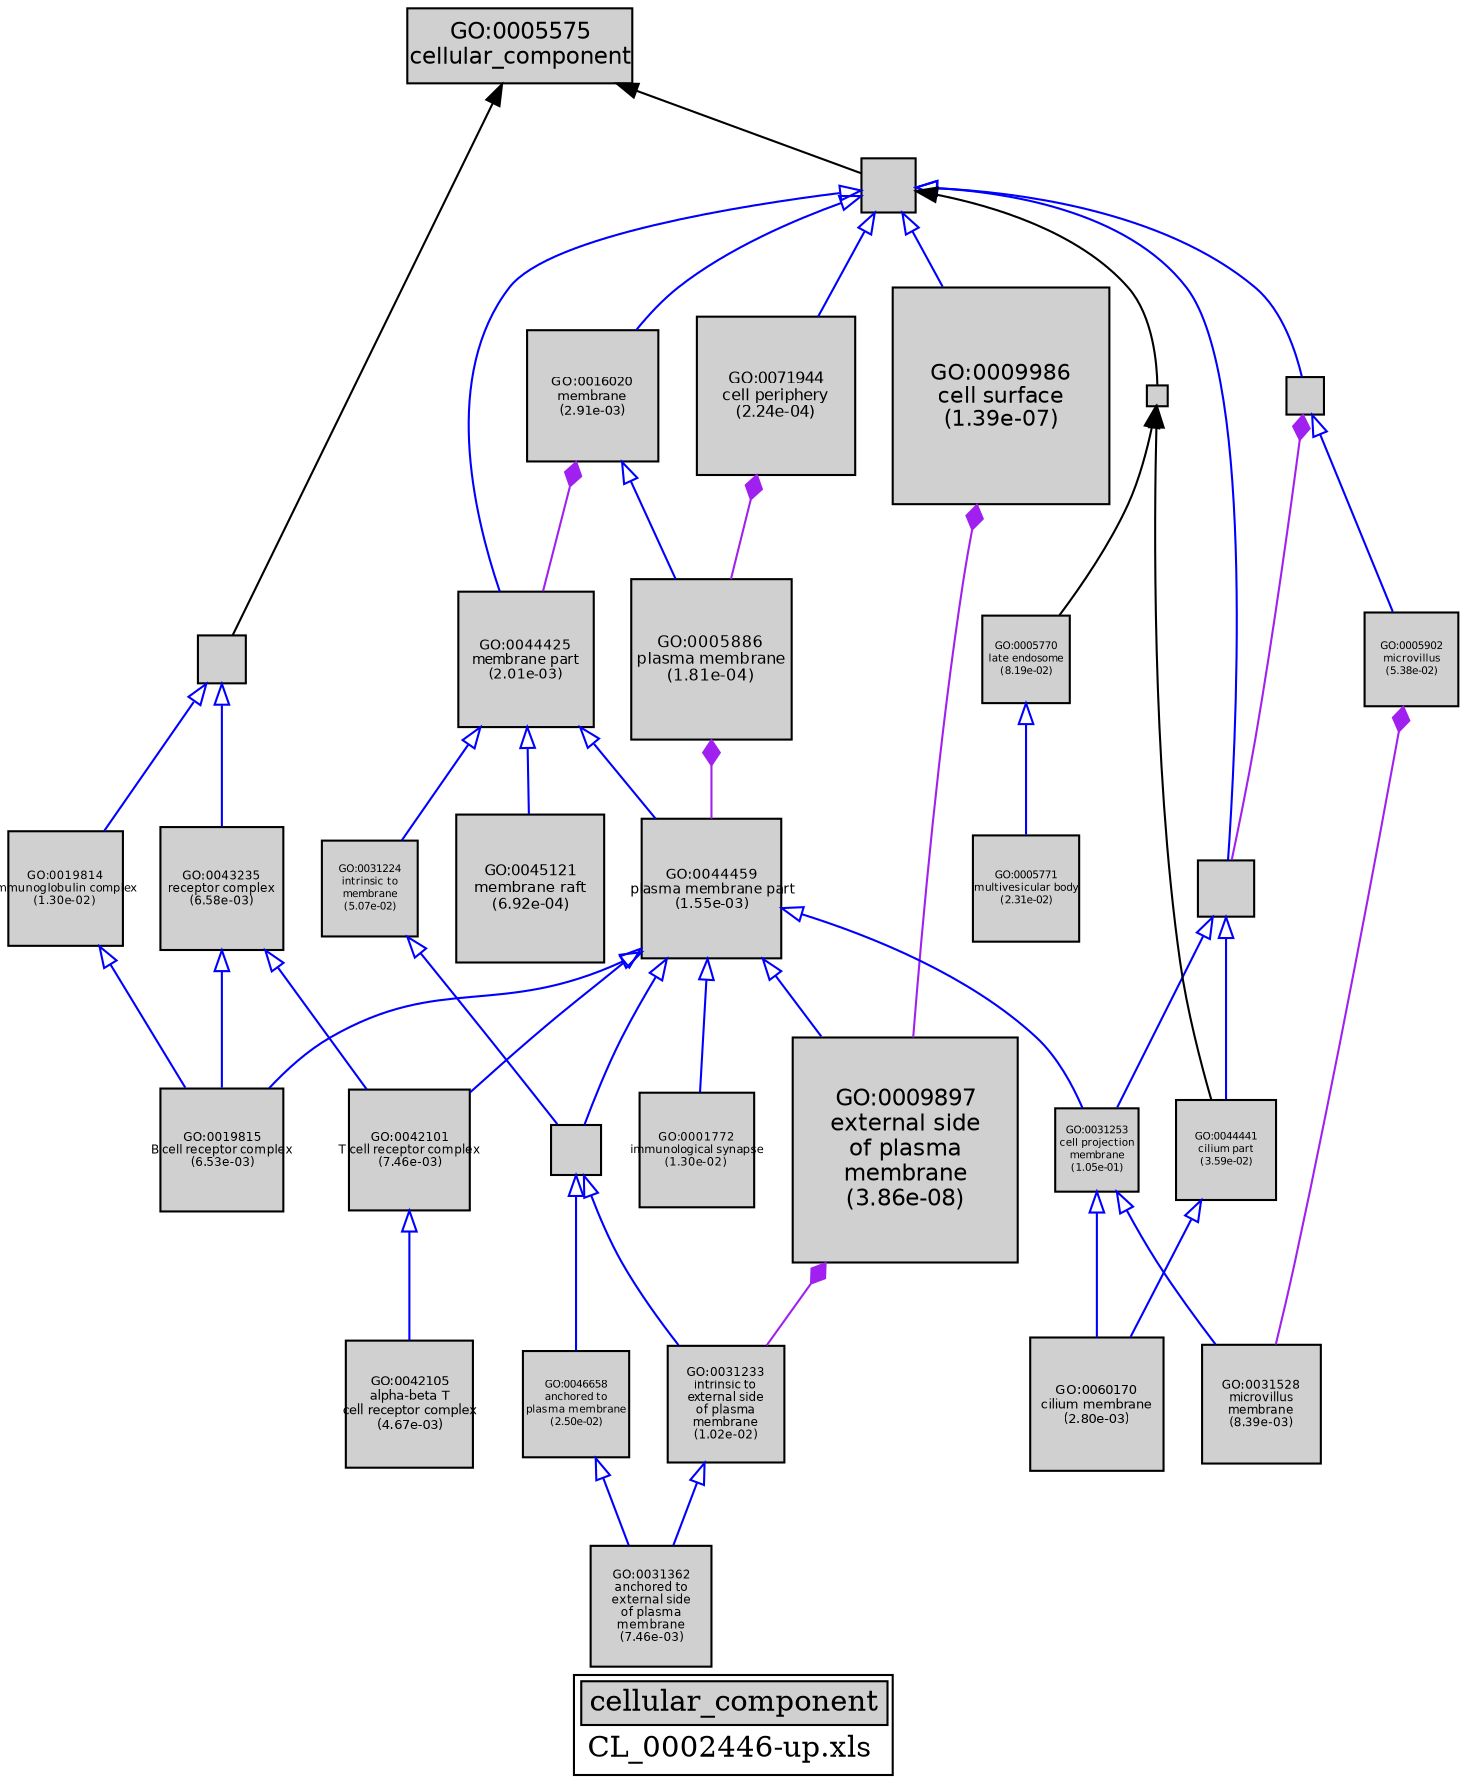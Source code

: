 digraph "cellular_component" {
graph [ bgcolor = "#FFFFFF", label = <<TABLE COLOR="black" BGCOLOR="white"><TR><TD COLSPAN="2" BGCOLOR="#D0D0D0"><FONT COLOR="black">cellular_component</FONT></TD></TR><TR><TD BORDER="0">CL_0002446-up.xls</TD></TR></TABLE>> ];
node [ fontname = "Helvetica" ];

subgraph "nodes" {

node [ style = "filled", fixedsize = "true", width = 1, shape = "box", fontsize = 9, fillcolor = "#D0D0D0", fontcolor = "black", color = "black" ];

"GO:0005886" [ URL = "#GO:0005886", label = <<TABLE BORDER="0"><TR><TD>GO:0005886<BR/>plasma membrane<BR/>(1.81e-04)</TD></TR></TABLE>>, width = 1.06823002871, shape = "box", fontsize = 7.69125620674, height = 1.06823002871 ];
"GO:0071944" [ URL = "#GO:0071944", label = <<TABLE BORDER="0"><TR><TD>GO:0071944<BR/>cell periphery<BR/>(2.24e-04)</TD></TR></TABLE>>, width = 1.05501600435, shape = "box", fontsize = 7.59611523135, height = 1.05501600435 ];
"GO:0044425" [ URL = "#GO:0044425", label = <<TABLE BORDER="0"><TR><TD>GO:0044425<BR/>membrane part<BR/>(2.01e-03)</TD></TR></TABLE>>, width = 0.908236760692, shape = "box", fontsize = 6.53930467698, height = 0.908236760692 ];
"GO:0031253" [ URL = "#GO:0031253", label = <<TABLE BORDER="0"><TR><TD>GO:0031253<BR/>cell projection<BR/>membrane<BR/>(1.05e-01)</TD></TR></TABLE>>, width = 0.5530369179, shape = "box", fontsize = 5.0, height = 0.5530369179 ];
"GO:0043234" [ URL = "#GO:0043234", label = "", width = 0.318029563803, shape = "box", height = 0.318029563803 ];
"GO:0016020" [ URL = "#GO:0016020", label = <<TABLE BORDER="0"><TR><TD>GO:0016020<BR/>membrane<BR/>(2.91e-03)</TD></TR></TABLE>>, width = 0.881100481615, shape = "box", fontsize = 6.34392346763, height = 0.881100481615 ];
"GO:0005575" [ URL = "#GO:0005575", label = <<TABLE BORDER="0"><TR><TD>GO:0005575<BR/>cellular_component</TD></TR></TABLE>>, width = 1.5, shape = "box", fontsize = 10.8 ];
"GO:0043235" [ URL = "#GO:0043235", label = <<TABLE BORDER="0"><TR><TD>GO:0043235<BR/>receptor complex<BR/>(6.58e-03)</TD></TR></TABLE>>, width = 0.818023001024, shape = "box", fontsize = 5.88976560737, height = 0.818023001024 ];
"GO:0005770" [ URL = "#GO:0005770", label = <<TABLE BORDER="0"><TR><TD>GO:0005770<BR/>late endosome<BR/>(8.19e-02)</TD></TR></TABLE>>, width = 0.581735167582, shape = "box", fontsize = 5.0, height = 0.581735167582 ];
"GO:0005902" [ URL = "#GO:0005902", label = <<TABLE BORDER="0"><TR><TD>GO:0005902<BR/>microvillus<BR/>(5.38e-02)</TD></TR></TABLE>>, width = 0.627264234559, shape = "box", fontsize = 5.0, height = 0.627264234559 ];
"GO:0031224" [ URL = "#GO:0031224", label = <<TABLE BORDER="0"><TR><TD>GO:0031224<BR/>intrinsic to<BR/>membrane<BR/>(5.07e-02)</TD></TR></TABLE>>, width = 0.633511677446, shape = "box", fontsize = 5.0, height = 0.633511677446 ];
"GO:0005771" [ URL = "#GO:0005771", label = <<TABLE BORDER="0"><TR><TD>GO:0005771<BR/>multivesicular body<BR/>(2.31e-02)</TD></TR></TABLE>>, width = 0.710071403814, shape = "box", fontsize = 5.11251410746, height = 0.710071403814 ];
"GO:0042101" [ URL = "#GO:0042101", label = <<TABLE BORDER="0"><TR><TD>GO:0042101<BR/>T cell receptor complex<BR/>(7.46e-03)</TD></TR></TABLE>>, width = 0.80793281925, shape = "box", fontsize = 5.8171162986, height = 0.80793281925 ];
"GO:0042105" [ URL = "#GO:0042105", label = <<TABLE BORDER="0"><TR><TD>GO:0042105<BR/>alpha-beta T<BR/>cell receptor complex<BR/>(4.67e-03)</TD></TR></TABLE>>, width = 0.845140044568, shape = "box", fontsize = 6.08500832089, height = 0.845140044568 ];
"GO:0019814" [ URL = "#GO:0019814", label = <<TABLE BORDER="0"><TR><TD>GO:0019814<BR/>immunoglobulin complex<BR/>(1.30e-02)</TD></TR></TABLE>>, width = 0.761354815283, shape = "box", fontsize = 5.48175467004, height = 0.761354815283 ];
"GO:0031233" [ URL = "#GO:0031233", label = <<TABLE BORDER="0"><TR><TD>GO:0031233<BR/>intrinsic to<BR/>external side<BR/>of plasma<BR/>membrane<BR/>(1.02e-02)</TD></TR></TABLE>>, width = 0.781752435681, shape = "box", fontsize = 5.62861753691, height = 0.781752435681 ];
"GO:0031226" [ URL = "#GO:0031226", label = "", width = 0.3289991386, shape = "box", height = 0.3289991386 ];
"GO:0060170" [ URL = "#GO:0060170", label = <<TABLE BORDER="0"><TR><TD>GO:0060170<BR/>cilium membrane<BR/>(2.80e-03)</TD></TR></TABLE>>, width = 0.88384513862, shape = "box", fontsize = 6.36368499807, height = 0.88384513862 ];
"GO:0031528" [ URL = "#GO:0031528", label = <<TABLE BORDER="0"><TR><TD>GO:0031528<BR/>microvillus<BR/>membrane<BR/>(8.39e-03)</TD></TR></TABLE>>, width = 0.798345890969, shape = "box", fontsize = 5.74809041498, height = 0.798345890969 ];
"GO:0044463" [ URL = "#GO:0044463", label = "", width = 0.370571927166, shape = "box", height = 0.370571927166 ];
"GO:0009986" [ URL = "#GO:0009986", label = <<TABLE BORDER="0"><TR><TD>GO:0009986<BR/>cell surface<BR/>(1.39e-07)</TD></TR></TABLE>>, width = 1.44300757676, shape = "box", fontsize = 10.3896545526, height = 1.44300757676 ];
"GO:0045121" [ URL = "#GO:0045121", label = <<TABLE BORDER="0"><TR><TD>GO:0045121<BR/>membrane raft<BR/>(6.92e-04)</TD></TR></TABLE>>, width = 0.982266767147, shape = "box", fontsize = 7.07232072346, height = 0.982266767147 ];
"GO:0042995" [ URL = "#GO:0042995", label = "", width = 0.247627573827, shape = "box", height = 0.247627573827 ];
"GO:0009897" [ URL = "#GO:0009897", label = <<TABLE BORDER="0"><TR><TD>GO:0009897<BR/>external side<BR/>of plasma<BR/>membrane<BR/>(3.86e-08)</TD></TR></TABLE>>, width = 1.5, shape = "box", fontsize = 10.8, height = 1.5 ];
"GO:0031362" [ URL = "#GO:0031362", label = <<TABLE BORDER="0"><TR><TD>GO:0031362<BR/>anchored to<BR/>external side<BR/>of plasma<BR/>membrane<BR/>(7.46e-03)</TD></TR></TABLE>>, width = 0.80793281925, shape = "box", fontsize = 5.8171162986, height = 0.80793281925 ];
"GO:0046658" [ URL = "#GO:0046658", label = <<TABLE BORDER="0"><TR><TD>GO:0046658<BR/>anchored to<BR/>plasma membrane<BR/>(2.50e-02)</TD></TR></TABLE>>, width = 0.703005126435, shape = "box", fontsize = 5.06163691033, height = 0.703005126435 ];
"GO:0019815" [ URL = "#GO:0019815", label = <<TABLE BORDER="0"><TR><TD>GO:0019815<BR/>B cell receptor complex<BR/>(6.53e-03)</TD></TR></TABLE>>, width = 0.818670479536, shape = "box", fontsize = 5.89442745266, height = 0.818670479536 ];
"GO:0044441" [ URL = "#GO:0044441", label = <<TABLE BORDER="0"><TR><TD>GO:0044441<BR/>cilium part<BR/>(3.59e-02)</TD></TR></TABLE>>, width = 0.66831543831, shape = "box", fontsize = 5.0, height = 0.66831543831 ];
"GO:0001772" [ URL = "#GO:0001772", label = <<TABLE BORDER="0"><TR><TD>GO:0001772<BR/>immunological synapse<BR/>(1.30e-02)</TD></TR></TABLE>>, width = 0.761354815283, shape = "box", fontsize = 5.48175467004, height = 0.761354815283 ];
"GO:0044459" [ URL = "#GO:0044459", label = <<TABLE BORDER="0"><TR><TD>GO:0044459<BR/>plasma membrane part<BR/>(1.55e-03)</TD></TR></TABLE>>, width = 0.92690357086, shape = "box", fontsize = 6.67370571019, height = 0.92690357086 ];
"GO:0043229" [ URL = "#GO:0043229", label = "", width = 0.133763433022, shape = "box", height = 0.133763433022 ];
"GO:0044464" [ URL = "#GO:0044464", label = "", width = 0.355858489527, shape = "box", height = 0.355858489527 ];
}
subgraph "edges" {


edge [ dir = "back", weight = 1 ];
subgraph "regulates" {


edge [ color = "cyan", arrowtail = "none" ];
subgraph "positive" {


edge [ color = "green", arrowtail = "vee" ];
}
subgraph "negative" {


edge [ color = "red", arrowtail = "tee" ];
}
}
subgraph "part_of" {


edge [ color = "purple", arrowtail = "diamond", weight = 2.5 ];
"GO:0042995" -> "GO:0044463";
"GO:0009897" -> "GO:0031233";
"GO:0016020" -> "GO:0044425";
"GO:0005886" -> "GO:0044459";
"GO:0071944" -> "GO:0005886";
"GO:0005902" -> "GO:0031528";
"GO:0009986" -> "GO:0009897";
}
subgraph "is_a" {


edge [ color = "blue", arrowtail = "empty", weight = 5.0 ];
"GO:0044425" -> "GO:0045121";
"GO:0044441" -> "GO:0060170";
"GO:0044425" -> "GO:0031224";
"GO:0044425" -> "GO:0044459";
"GO:0005770" -> "GO:0005771";
"GO:0042995" -> "GO:0005902";
"GO:0042101" -> "GO:0042105";
"GO:0031224" -> "GO:0031226";
"GO:0031253" -> "GO:0031528";
"GO:0019814" -> "GO:0019815";
"GO:0044464" -> "GO:0071944";
"GO:0044459" -> "GO:0001772";
"GO:0043235" -> "GO:0019815";
"GO:0044464" -> "GO:0009986";
"GO:0016020" -> "GO:0005886";
"GO:0044459" -> "GO:0031253";
"GO:0044464" -> "GO:0016020";
"GO:0031233" -> "GO:0031362";
"GO:0044459" -> "GO:0009897";
"GO:0043234" -> "GO:0043235";
"GO:0044464" -> "GO:0044463";
"GO:0044464" -> "GO:0044425";
"GO:0031226" -> "GO:0046658";
"GO:0043235" -> "GO:0042101";
"GO:0046658" -> "GO:0031362";
"GO:0044459" -> "GO:0042101";
"GO:0044459" -> "GO:0031226";
"GO:0031226" -> "GO:0031233";
"GO:0043234" -> "GO:0019814";
"GO:0031253" -> "GO:0060170";
"GO:0044463" -> "GO:0044441";
"GO:0044459" -> "GO:0019815";
"GO:0044463" -> "GO:0031253";
"GO:0044464" -> "GO:0042995";
}
"GO:0005575" -> "GO:0043234";
"GO:0005575" -> "GO:0044464";
"GO:0043229" -> "GO:0044441";
"GO:0044464" -> "GO:0043229";
"GO:0043229" -> "GO:0005770";
}
}
